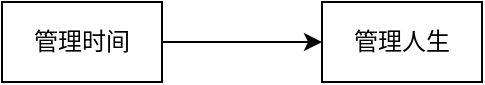 <mxfile version="24.5.5" type="github">
  <diagram name="第 1 页" id="1Dq5mLwgWZH4jtWMgoI4">
    <mxGraphModel dx="882" dy="461" grid="1" gridSize="10" guides="1" tooltips="1" connect="1" arrows="1" fold="1" page="1" pageScale="1" pageWidth="827" pageHeight="1169" math="0" shadow="0">
      <root>
        <mxCell id="0" />
        <mxCell id="1" parent="0" />
        <mxCell id="2G0oMqJI3CJD2g53SAdI-4" style="edgeStyle=orthogonalEdgeStyle;rounded=0;orthogonalLoop=1;jettySize=auto;html=1;" edge="1" parent="1" source="2G0oMqJI3CJD2g53SAdI-1" target="2G0oMqJI3CJD2g53SAdI-3">
          <mxGeometry relative="1" as="geometry" />
        </mxCell>
        <mxCell id="2G0oMqJI3CJD2g53SAdI-1" value="管理时间" style="rounded=0;whiteSpace=wrap;html=1;" vertex="1" parent="1">
          <mxGeometry x="80" y="160" width="80" height="40" as="geometry" />
        </mxCell>
        <mxCell id="2G0oMqJI3CJD2g53SAdI-3" value="管理人生" style="rounded=0;whiteSpace=wrap;html=1;" vertex="1" parent="1">
          <mxGeometry x="240" y="160" width="80" height="40" as="geometry" />
        </mxCell>
      </root>
    </mxGraphModel>
  </diagram>
</mxfile>
